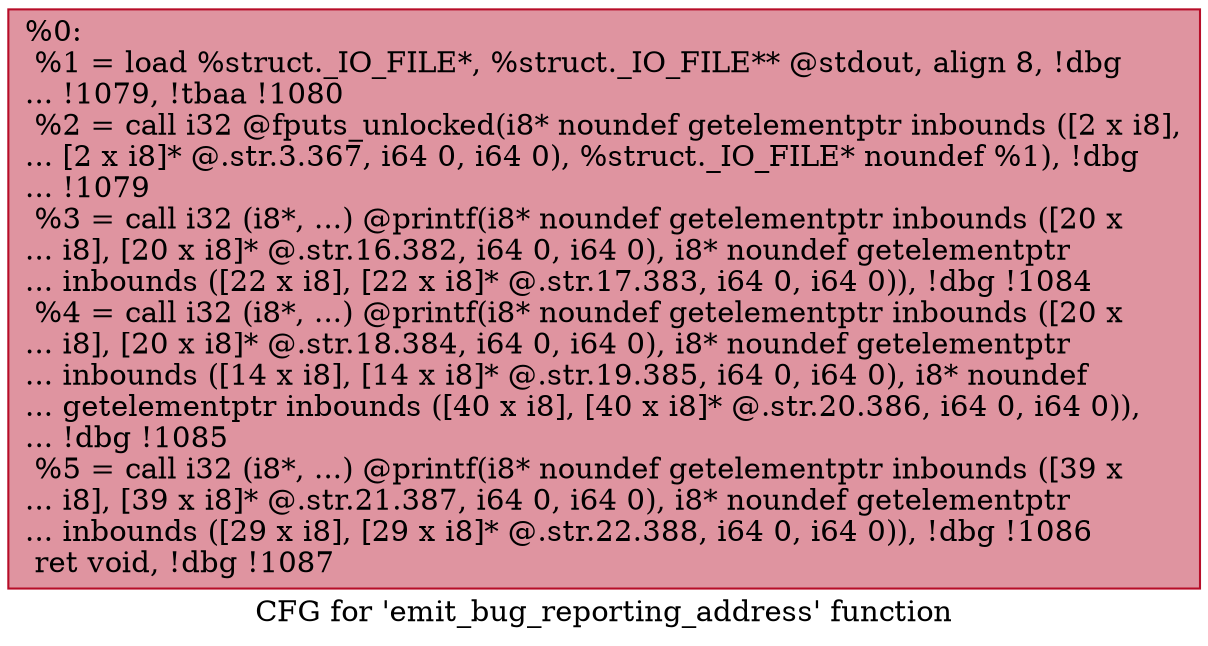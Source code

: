 digraph "CFG for 'emit_bug_reporting_address' function" {
	label="CFG for 'emit_bug_reporting_address' function";

	Node0x17c0ae0 [shape=record,color="#b70d28ff", style=filled, fillcolor="#b70d2870",label="{%0:\l  %1 = load %struct._IO_FILE*, %struct._IO_FILE** @stdout, align 8, !dbg\l... !1079, !tbaa !1080\l  %2 = call i32 @fputs_unlocked(i8* noundef getelementptr inbounds ([2 x i8],\l... [2 x i8]* @.str.3.367, i64 0, i64 0), %struct._IO_FILE* noundef %1), !dbg\l... !1079\l  %3 = call i32 (i8*, ...) @printf(i8* noundef getelementptr inbounds ([20 x\l... i8], [20 x i8]* @.str.16.382, i64 0, i64 0), i8* noundef getelementptr\l... inbounds ([22 x i8], [22 x i8]* @.str.17.383, i64 0, i64 0)), !dbg !1084\l  %4 = call i32 (i8*, ...) @printf(i8* noundef getelementptr inbounds ([20 x\l... i8], [20 x i8]* @.str.18.384, i64 0, i64 0), i8* noundef getelementptr\l... inbounds ([14 x i8], [14 x i8]* @.str.19.385, i64 0, i64 0), i8* noundef\l... getelementptr inbounds ([40 x i8], [40 x i8]* @.str.20.386, i64 0, i64 0)),\l... !dbg !1085\l  %5 = call i32 (i8*, ...) @printf(i8* noundef getelementptr inbounds ([39 x\l... i8], [39 x i8]* @.str.21.387, i64 0, i64 0), i8* noundef getelementptr\l... inbounds ([29 x i8], [29 x i8]* @.str.22.388, i64 0, i64 0)), !dbg !1086\l  ret void, !dbg !1087\l}"];
}
